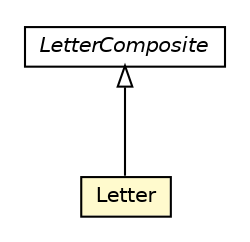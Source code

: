 #!/usr/local/bin/dot
#
# Class diagram 
# Generated by UMLGraph version 5.1 (http://www.umlgraph.org/)
#

digraph G {
	edge [fontname="Helvetica",fontsize=10,labelfontname="Helvetica",labelfontsize=10];
	node [fontname="Helvetica",fontsize=10,shape=plaintext];
	nodesep=0.25;
	ranksep=0.5;
	// com.iluwatar.composite.LetterComposite
	c39 [label=<<table title="com.iluwatar.composite.LetterComposite" border="0" cellborder="1" cellspacing="0" cellpadding="2" port="p" href="./LetterComposite.html">
		<tr><td><table border="0" cellspacing="0" cellpadding="1">
<tr><td align="center" balign="center"><font face="Helvetica-Oblique"> LetterComposite </font></td></tr>
		</table></td></tr>
		</table>>, fontname="Helvetica", fontcolor="black", fontsize=10.0];
	// com.iluwatar.composite.Letter
	c40 [label=<<table title="com.iluwatar.composite.Letter" border="0" cellborder="1" cellspacing="0" cellpadding="2" port="p" bgcolor="lemonChiffon" href="./Letter.html">
		<tr><td><table border="0" cellspacing="0" cellpadding="1">
<tr><td align="center" balign="center"> Letter </td></tr>
		</table></td></tr>
		</table>>, fontname="Helvetica", fontcolor="black", fontsize=10.0];
	//com.iluwatar.composite.Letter extends com.iluwatar.composite.LetterComposite
	c39:p -> c40:p [dir=back,arrowtail=empty];
}

